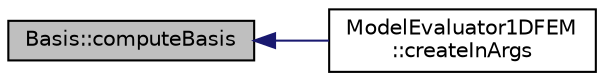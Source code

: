 digraph "Basis::computeBasis"
{
  edge [fontname="Helvetica",fontsize="10",labelfontname="Helvetica",labelfontsize="10"];
  node [fontname="Helvetica",fontsize="10",shape=record];
  rankdir="LR";
  Node5 [label="Basis::computeBasis",height=0.2,width=0.4,color="black", fillcolor="grey75", style="filled", fontcolor="black"];
  Node5 -> Node6 [dir="back",color="midnightblue",fontsize="10",style="solid",fontname="Helvetica"];
  Node6 [label="ModelEvaluator1DFEM\l::createInArgs",height=0.2,width=0.4,color="black", fillcolor="white", style="filled",URL="$d4/d99/class_model_evaluator1_d_f_e_m.html#a0dd3c87cc94db2c2487e3432195f29c8"];
}
